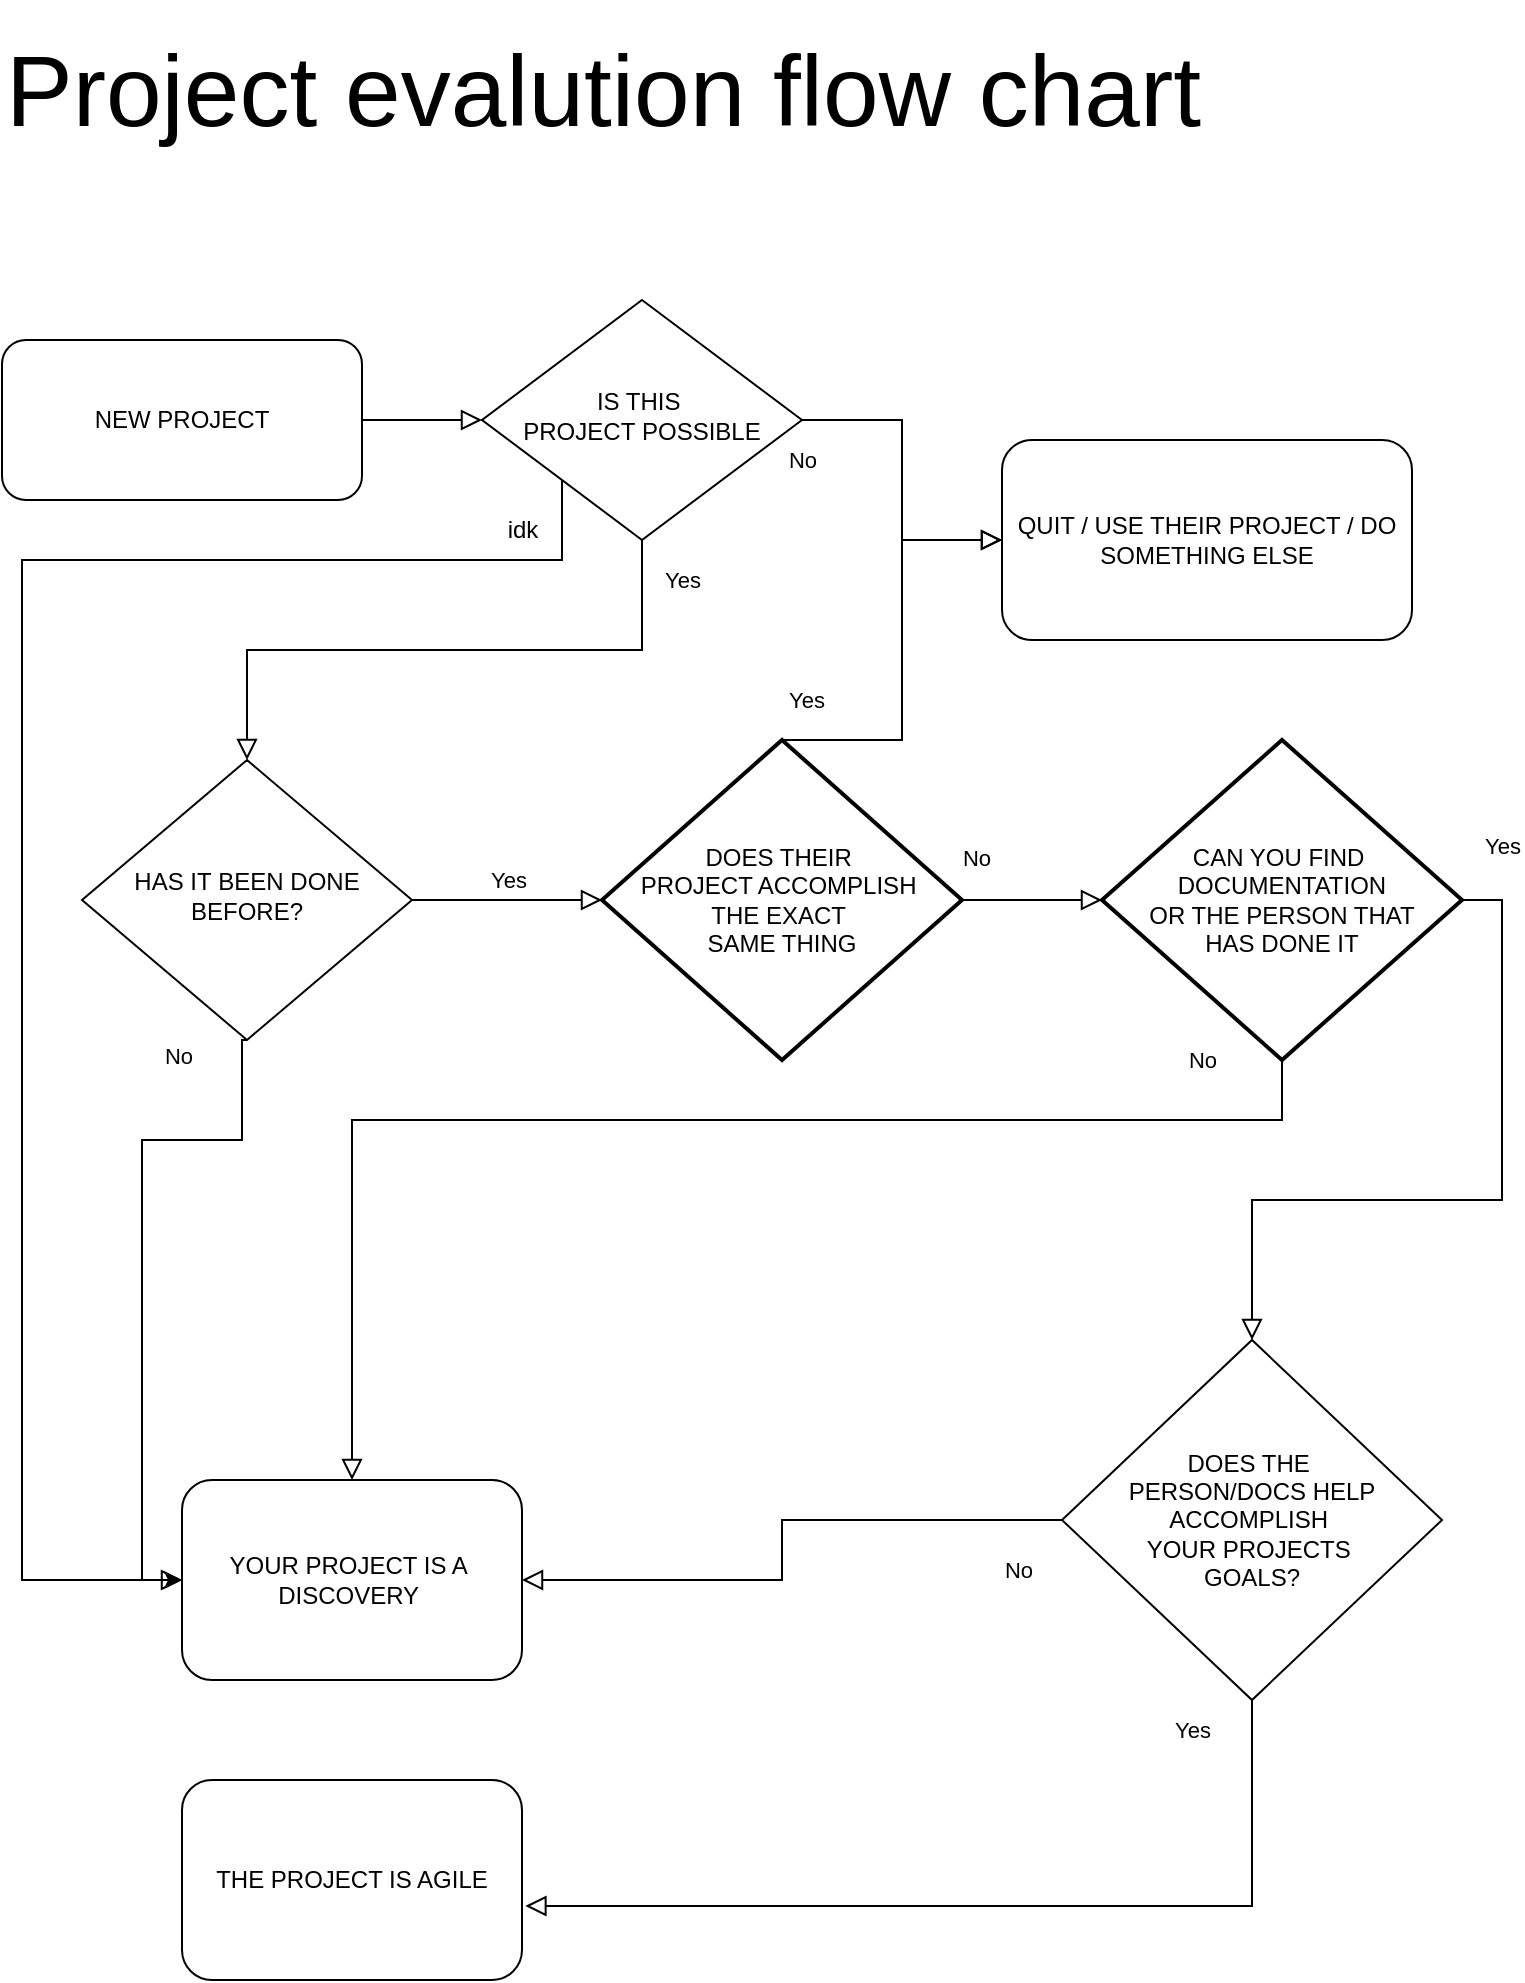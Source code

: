 <mxfile version="24.7.7">
  <diagram id="C5RBs43oDa-KdzZeNtuy" name="Page-1">
    <mxGraphModel dx="1221" dy="725" grid="1" gridSize="10" guides="1" tooltips="1" connect="1" arrows="1" fold="1" page="1" pageScale="1" pageWidth="827" pageHeight="1169" math="0" shadow="0">
      <root>
        <mxCell id="WIyWlLk6GJQsqaUBKTNV-0" />
        <mxCell id="WIyWlLk6GJQsqaUBKTNV-1" parent="WIyWlLk6GJQsqaUBKTNV-0" />
        <mxCell id="WIyWlLk6GJQsqaUBKTNV-2" value="" style="rounded=0;html=1;jettySize=auto;orthogonalLoop=1;fontSize=11;endArrow=block;endFill=0;endSize=8;strokeWidth=1;shadow=0;labelBackgroundColor=none;edgeStyle=orthogonalEdgeStyle;" parent="WIyWlLk6GJQsqaUBKTNV-1" source="WIyWlLk6GJQsqaUBKTNV-3" target="WIyWlLk6GJQsqaUBKTNV-6" edge="1">
          <mxGeometry relative="1" as="geometry" />
        </mxCell>
        <mxCell id="WIyWlLk6GJQsqaUBKTNV-3" value="NEW PROJECT" style="rounded=1;whiteSpace=wrap;html=1;fontSize=12;glass=0;strokeWidth=1;shadow=0;" parent="WIyWlLk6GJQsqaUBKTNV-1" vertex="1">
          <mxGeometry x="40" y="220" width="180" height="80" as="geometry" />
        </mxCell>
        <mxCell id="WIyWlLk6GJQsqaUBKTNV-4" value="Yes" style="rounded=0;html=1;jettySize=auto;orthogonalLoop=1;fontSize=11;endArrow=block;endFill=0;endSize=8;strokeWidth=1;shadow=0;labelBackgroundColor=none;edgeStyle=orthogonalEdgeStyle;exitX=0.5;exitY=1;exitDx=0;exitDy=0;" parent="WIyWlLk6GJQsqaUBKTNV-1" source="WIyWlLk6GJQsqaUBKTNV-6" target="WIyWlLk6GJQsqaUBKTNV-10" edge="1">
          <mxGeometry x="-0.87" y="20" relative="1" as="geometry">
            <mxPoint as="offset" />
          </mxGeometry>
        </mxCell>
        <mxCell id="WIyWlLk6GJQsqaUBKTNV-5" value="No" style="edgeStyle=orthogonalEdgeStyle;rounded=0;html=1;jettySize=auto;orthogonalLoop=1;fontSize=11;endArrow=block;endFill=0;endSize=8;strokeWidth=1;shadow=0;labelBackgroundColor=none;" parent="WIyWlLk6GJQsqaUBKTNV-1" source="WIyWlLk6GJQsqaUBKTNV-6" target="WIyWlLk6GJQsqaUBKTNV-7" edge="1">
          <mxGeometry x="-1" y="-20" relative="1" as="geometry">
            <mxPoint as="offset" />
          </mxGeometry>
        </mxCell>
        <mxCell id="WIyWlLk6GJQsqaUBKTNV-6" value="IS THIS&amp;nbsp;&lt;div&gt;PROJECT&amp;nbsp;&lt;span style=&quot;background-color: initial;&quot;&gt;POSSIBLE&lt;/span&gt;&lt;/div&gt;" style="rhombus;whiteSpace=wrap;html=1;shadow=0;fontFamily=Helvetica;fontSize=12;align=center;strokeWidth=1;spacing=6;spacingTop=-4;" parent="WIyWlLk6GJQsqaUBKTNV-1" vertex="1">
          <mxGeometry x="280" y="200" width="160" height="120" as="geometry" />
        </mxCell>
        <mxCell id="WIyWlLk6GJQsqaUBKTNV-7" value="QUIT / USE THEIR PROJECT / DO SOMETHING ELSE" style="rounded=1;whiteSpace=wrap;html=1;fontSize=12;glass=0;strokeWidth=1;shadow=0;" parent="WIyWlLk6GJQsqaUBKTNV-1" vertex="1">
          <mxGeometry x="540" y="270" width="205" height="100" as="geometry" />
        </mxCell>
        <mxCell id="WIyWlLk6GJQsqaUBKTNV-8" value="No" style="rounded=0;html=1;jettySize=auto;orthogonalLoop=1;fontSize=11;endArrow=block;endFill=0;endSize=8;strokeWidth=1;shadow=0;labelBackgroundColor=none;edgeStyle=orthogonalEdgeStyle;entryX=0;entryY=0.5;entryDx=0;entryDy=0;exitX=0.5;exitY=1;exitDx=0;exitDy=0;" parent="WIyWlLk6GJQsqaUBKTNV-1" source="WIyWlLk6GJQsqaUBKTNV-10" target="WIyWlLk6GJQsqaUBKTNV-11" edge="1">
          <mxGeometry x="-0.941" y="-32" relative="1" as="geometry">
            <mxPoint as="offset" />
            <Array as="points">
              <mxPoint x="160" y="570" />
              <mxPoint x="160" y="620" />
              <mxPoint x="110" y="620" />
              <mxPoint x="110" y="840" />
            </Array>
          </mxGeometry>
        </mxCell>
        <mxCell id="WIyWlLk6GJQsqaUBKTNV-10" value="HAS IT&lt;span style=&quot;background-color: initial;&quot;&gt;&amp;nbsp;BEEN DONE BEFORE?&lt;/span&gt;" style="rhombus;whiteSpace=wrap;html=1;shadow=0;fontFamily=Helvetica;fontSize=12;align=center;strokeWidth=1;spacing=6;spacingTop=-4;" parent="WIyWlLk6GJQsqaUBKTNV-1" vertex="1">
          <mxGeometry x="80" y="430" width="165" height="140" as="geometry" />
        </mxCell>
        <mxCell id="WIyWlLk6GJQsqaUBKTNV-11" value="YOUR PROJECT IS A&amp;nbsp;&lt;div&gt;DISCOVERY&amp;nbsp;&lt;/div&gt;" style="rounded=1;whiteSpace=wrap;html=1;fontSize=12;glass=0;strokeWidth=1;shadow=0;" parent="WIyWlLk6GJQsqaUBKTNV-1" vertex="1">
          <mxGeometry x="130" y="790" width="170" height="100" as="geometry" />
        </mxCell>
        <mxCell id="Jffv-g7i9ElC8cjcIQwQ-3" value="CAN YOU FIND&amp;nbsp;&lt;div&gt;DOCUMENTATION&lt;div&gt;&amp;nbsp;OR THE PERSON THAT&amp;nbsp;&lt;/div&gt;&lt;div&gt;HAS DONE IT&lt;/div&gt;&lt;/div&gt;" style="strokeWidth=2;html=1;shape=mxgraph.flowchart.decision;whiteSpace=wrap;" parent="WIyWlLk6GJQsqaUBKTNV-1" vertex="1">
          <mxGeometry x="590" y="420" width="180" height="160" as="geometry" />
        </mxCell>
        <mxCell id="Jffv-g7i9ElC8cjcIQwQ-8" value="No" style="rounded=0;html=1;jettySize=auto;orthogonalLoop=1;fontSize=11;endArrow=block;endFill=0;endSize=8;strokeWidth=1;shadow=0;labelBackgroundColor=none;exitX=0.5;exitY=1;exitDx=0;exitDy=0;exitPerimeter=0;entryX=0.5;entryY=0;entryDx=0;entryDy=0;edgeStyle=orthogonalEdgeStyle;" parent="WIyWlLk6GJQsqaUBKTNV-1" source="Jffv-g7i9ElC8cjcIQwQ-3" target="WIyWlLk6GJQsqaUBKTNV-11" edge="1">
          <mxGeometry x="-0.793" y="-30" relative="1" as="geometry">
            <mxPoint as="offset" />
            <mxPoint x="500" y="650" as="sourcePoint" />
            <mxPoint x="480" y="780" as="targetPoint" />
            <Array as="points">
              <mxPoint x="630" y="610" />
              <mxPoint x="500" y="610" />
              <mxPoint x="215" y="610" />
            </Array>
          </mxGeometry>
        </mxCell>
        <mxCell id="Jffv-g7i9ElC8cjcIQwQ-11" value="DOES THE&amp;nbsp;&lt;div&gt;PERSON/DOCS HELP&lt;div&gt;ACCOMPLISH&amp;nbsp;&lt;/div&gt;&lt;div&gt;YOUR PROJECTS&amp;nbsp;&lt;/div&gt;&lt;div&gt;GOALS?&lt;/div&gt;&lt;/div&gt;" style="rhombus;whiteSpace=wrap;html=1;direction=south;" parent="WIyWlLk6GJQsqaUBKTNV-1" vertex="1">
          <mxGeometry x="570" y="720" width="190" height="180" as="geometry" />
        </mxCell>
        <mxCell id="Jffv-g7i9ElC8cjcIQwQ-12" value="Yes" style="rounded=0;html=1;jettySize=auto;orthogonalLoop=1;fontSize=11;endArrow=block;endFill=0;endSize=8;strokeWidth=1;shadow=0;labelBackgroundColor=none;entryX=0;entryY=0.5;entryDx=0;entryDy=0;exitX=1;exitY=0.5;exitDx=0;exitDy=0;exitPerimeter=0;edgeStyle=orthogonalEdgeStyle;" parent="WIyWlLk6GJQsqaUBKTNV-1" source="Jffv-g7i9ElC8cjcIQwQ-3" target="Jffv-g7i9ElC8cjcIQwQ-11" edge="1">
          <mxGeometry x="-0.873" y="-30" relative="1" as="geometry">
            <mxPoint x="30" y="-30" as="offset" />
            <mxPoint x="480" y="570" as="sourcePoint" />
            <mxPoint x="555" y="570" as="targetPoint" />
          </mxGeometry>
        </mxCell>
        <mxCell id="Jffv-g7i9ElC8cjcIQwQ-13" value="Yes" style="edgeStyle=orthogonalEdgeStyle;rounded=0;html=1;jettySize=auto;orthogonalLoop=1;fontSize=11;endArrow=block;endFill=0;endSize=8;strokeWidth=1;shadow=0;labelBackgroundColor=none;exitX=1;exitY=0.5;exitDx=0;exitDy=0;entryX=1.01;entryY=0.63;entryDx=0;entryDy=0;entryPerimeter=0;" parent="WIyWlLk6GJQsqaUBKTNV-1" source="Jffv-g7i9ElC8cjcIQwQ-11" target="Jffv-g7i9ElC8cjcIQwQ-30" edge="1">
          <mxGeometry x="-0.935" y="-30" relative="1" as="geometry">
            <mxPoint as="offset" />
            <mxPoint x="820" y="880" as="sourcePoint" />
            <mxPoint x="730" y="960" as="targetPoint" />
            <Array as="points">
              <mxPoint x="665" y="1003" />
            </Array>
          </mxGeometry>
        </mxCell>
        <mxCell id="Jffv-g7i9ElC8cjcIQwQ-14" value="No" style="rounded=0;html=1;jettySize=auto;orthogonalLoop=1;fontSize=11;endArrow=block;endFill=0;endSize=8;strokeWidth=1;shadow=0;labelBackgroundColor=none;exitX=0.5;exitY=1;exitDx=0;exitDy=0;entryX=1;entryY=0.5;entryDx=0;entryDy=0;edgeStyle=orthogonalEdgeStyle;" parent="WIyWlLk6GJQsqaUBKTNV-1" source="Jffv-g7i9ElC8cjcIQwQ-11" target="WIyWlLk6GJQsqaUBKTNV-11" edge="1">
          <mxGeometry x="-0.854" y="25" relative="1" as="geometry">
            <mxPoint as="offset" />
            <mxPoint x="697" y="740" as="sourcePoint" />
            <mxPoint x="450" y="1050" as="targetPoint" />
            <Array as="points">
              <mxPoint x="430" y="810" />
              <mxPoint x="430" y="840" />
            </Array>
          </mxGeometry>
        </mxCell>
        <mxCell id="Jffv-g7i9ElC8cjcIQwQ-18" value="DOES THEIR&amp;nbsp;&lt;div&gt;&lt;span style=&quot;background-color: initial;&quot;&gt;PROJECT ACCOMPLISH&amp;nbsp;&lt;/span&gt;&lt;div&gt;&lt;div&gt;THE EXACT&amp;nbsp;&lt;/div&gt;&lt;div&gt;SAME THING&lt;/div&gt;&lt;/div&gt;&lt;/div&gt;" style="strokeWidth=2;html=1;shape=mxgraph.flowchart.decision;whiteSpace=wrap;" parent="WIyWlLk6GJQsqaUBKTNV-1" vertex="1">
          <mxGeometry x="340" y="420" width="180" height="160" as="geometry" />
        </mxCell>
        <mxCell id="Jffv-g7i9ElC8cjcIQwQ-19" value="Yes" style="edgeStyle=orthogonalEdgeStyle;rounded=0;html=1;jettySize=auto;orthogonalLoop=1;fontSize=11;endArrow=block;endFill=0;endSize=8;strokeWidth=1;shadow=0;labelBackgroundColor=none;exitX=1;exitY=0.5;exitDx=0;exitDy=0;entryX=0;entryY=0.5;entryDx=0;entryDy=0;entryPerimeter=0;" parent="WIyWlLk6GJQsqaUBKTNV-1" source="WIyWlLk6GJQsqaUBKTNV-10" target="Jffv-g7i9ElC8cjcIQwQ-18" edge="1">
          <mxGeometry y="10" relative="1" as="geometry">
            <mxPoint as="offset" />
            <mxPoint x="144.5" y="700" as="sourcePoint" />
            <mxPoint x="250" y="590" as="targetPoint" />
          </mxGeometry>
        </mxCell>
        <mxCell id="Jffv-g7i9ElC8cjcIQwQ-20" value="Yes" style="rounded=0;html=1;jettySize=auto;orthogonalLoop=1;fontSize=11;endArrow=block;endFill=0;endSize=8;strokeWidth=1;shadow=0;labelBackgroundColor=none;entryX=0;entryY=0.5;entryDx=0;entryDy=0;exitX=0.5;exitY=0;exitDx=0;exitDy=0;exitPerimeter=0;edgeStyle=orthogonalEdgeStyle;" parent="WIyWlLk6GJQsqaUBKTNV-1" source="Jffv-g7i9ElC8cjcIQwQ-18" target="WIyWlLk6GJQsqaUBKTNV-7" edge="1">
          <mxGeometry x="-0.885" y="20" relative="1" as="geometry">
            <mxPoint as="offset" />
            <mxPoint x="240" y="680" as="sourcePoint" />
            <mxPoint x="475" y="600" as="targetPoint" />
            <Array as="points">
              <mxPoint x="490" y="420" />
              <mxPoint x="490" y="320" />
            </Array>
          </mxGeometry>
        </mxCell>
        <mxCell id="Jffv-g7i9ElC8cjcIQwQ-22" value="No" style="rounded=0;html=1;jettySize=auto;orthogonalLoop=1;fontSize=11;endArrow=block;endFill=0;endSize=8;strokeWidth=1;shadow=0;labelBackgroundColor=none;edgeStyle=orthogonalEdgeStyle;exitX=1;exitY=0.5;exitDx=0;exitDy=0;exitPerimeter=0;entryX=0;entryY=0.5;entryDx=0;entryDy=0;entryPerimeter=0;" parent="WIyWlLk6GJQsqaUBKTNV-1" source="Jffv-g7i9ElC8cjcIQwQ-18" target="Jffv-g7i9ElC8cjcIQwQ-3" edge="1">
          <mxGeometry x="-0.812" y="21" relative="1" as="geometry">
            <mxPoint as="offset" />
            <mxPoint x="459.5" y="600" as="sourcePoint" />
            <mxPoint x="460.5" y="700" as="targetPoint" />
          </mxGeometry>
        </mxCell>
        <mxCell id="Jffv-g7i9ElC8cjcIQwQ-29" value="Project evalution flow chart" style="text;strokeColor=none;align=left;fillColor=none;html=1;verticalAlign=middle;whiteSpace=wrap;rounded=0;fontSize=50;" parent="WIyWlLk6GJQsqaUBKTNV-1" vertex="1">
          <mxGeometry x="40" y="50" width="650" height="90" as="geometry" />
        </mxCell>
        <mxCell id="Jffv-g7i9ElC8cjcIQwQ-30" value="THE PROJECT IS AGILE" style="rounded=1;whiteSpace=wrap;html=1;fontSize=12;glass=0;strokeWidth=1;shadow=0;" parent="WIyWlLk6GJQsqaUBKTNV-1" vertex="1">
          <mxGeometry x="130" y="940" width="170" height="100" as="geometry" />
        </mxCell>
        <mxCell id="hkwD6DYO0fsrs1p0ta8--0" value="" style="edgeStyle=orthogonalEdgeStyle;orthogonalLoop=1;jettySize=auto;html=1;rounded=0;exitX=0;exitY=1;exitDx=0;exitDy=0;entryX=0;entryY=0.5;entryDx=0;entryDy=0;" edge="1" parent="WIyWlLk6GJQsqaUBKTNV-1" source="WIyWlLk6GJQsqaUBKTNV-6" target="WIyWlLk6GJQsqaUBKTNV-11">
          <mxGeometry width="100" relative="1" as="geometry">
            <mxPoint x="170" y="350" as="sourcePoint" />
            <mxPoint x="60" y="350" as="targetPoint" />
            <Array as="points">
              <mxPoint x="320" y="330" />
              <mxPoint x="50" y="330" />
              <mxPoint x="50" y="840" />
            </Array>
          </mxGeometry>
        </mxCell>
        <mxCell id="hkwD6DYO0fsrs1p0ta8--1" value="idk" style="text;html=1;align=center;verticalAlign=middle;resizable=0;points=[];autosize=1;strokeColor=none;fillColor=none;" vertex="1" parent="WIyWlLk6GJQsqaUBKTNV-1">
          <mxGeometry x="280" y="300" width="40" height="30" as="geometry" />
        </mxCell>
      </root>
    </mxGraphModel>
  </diagram>
</mxfile>
